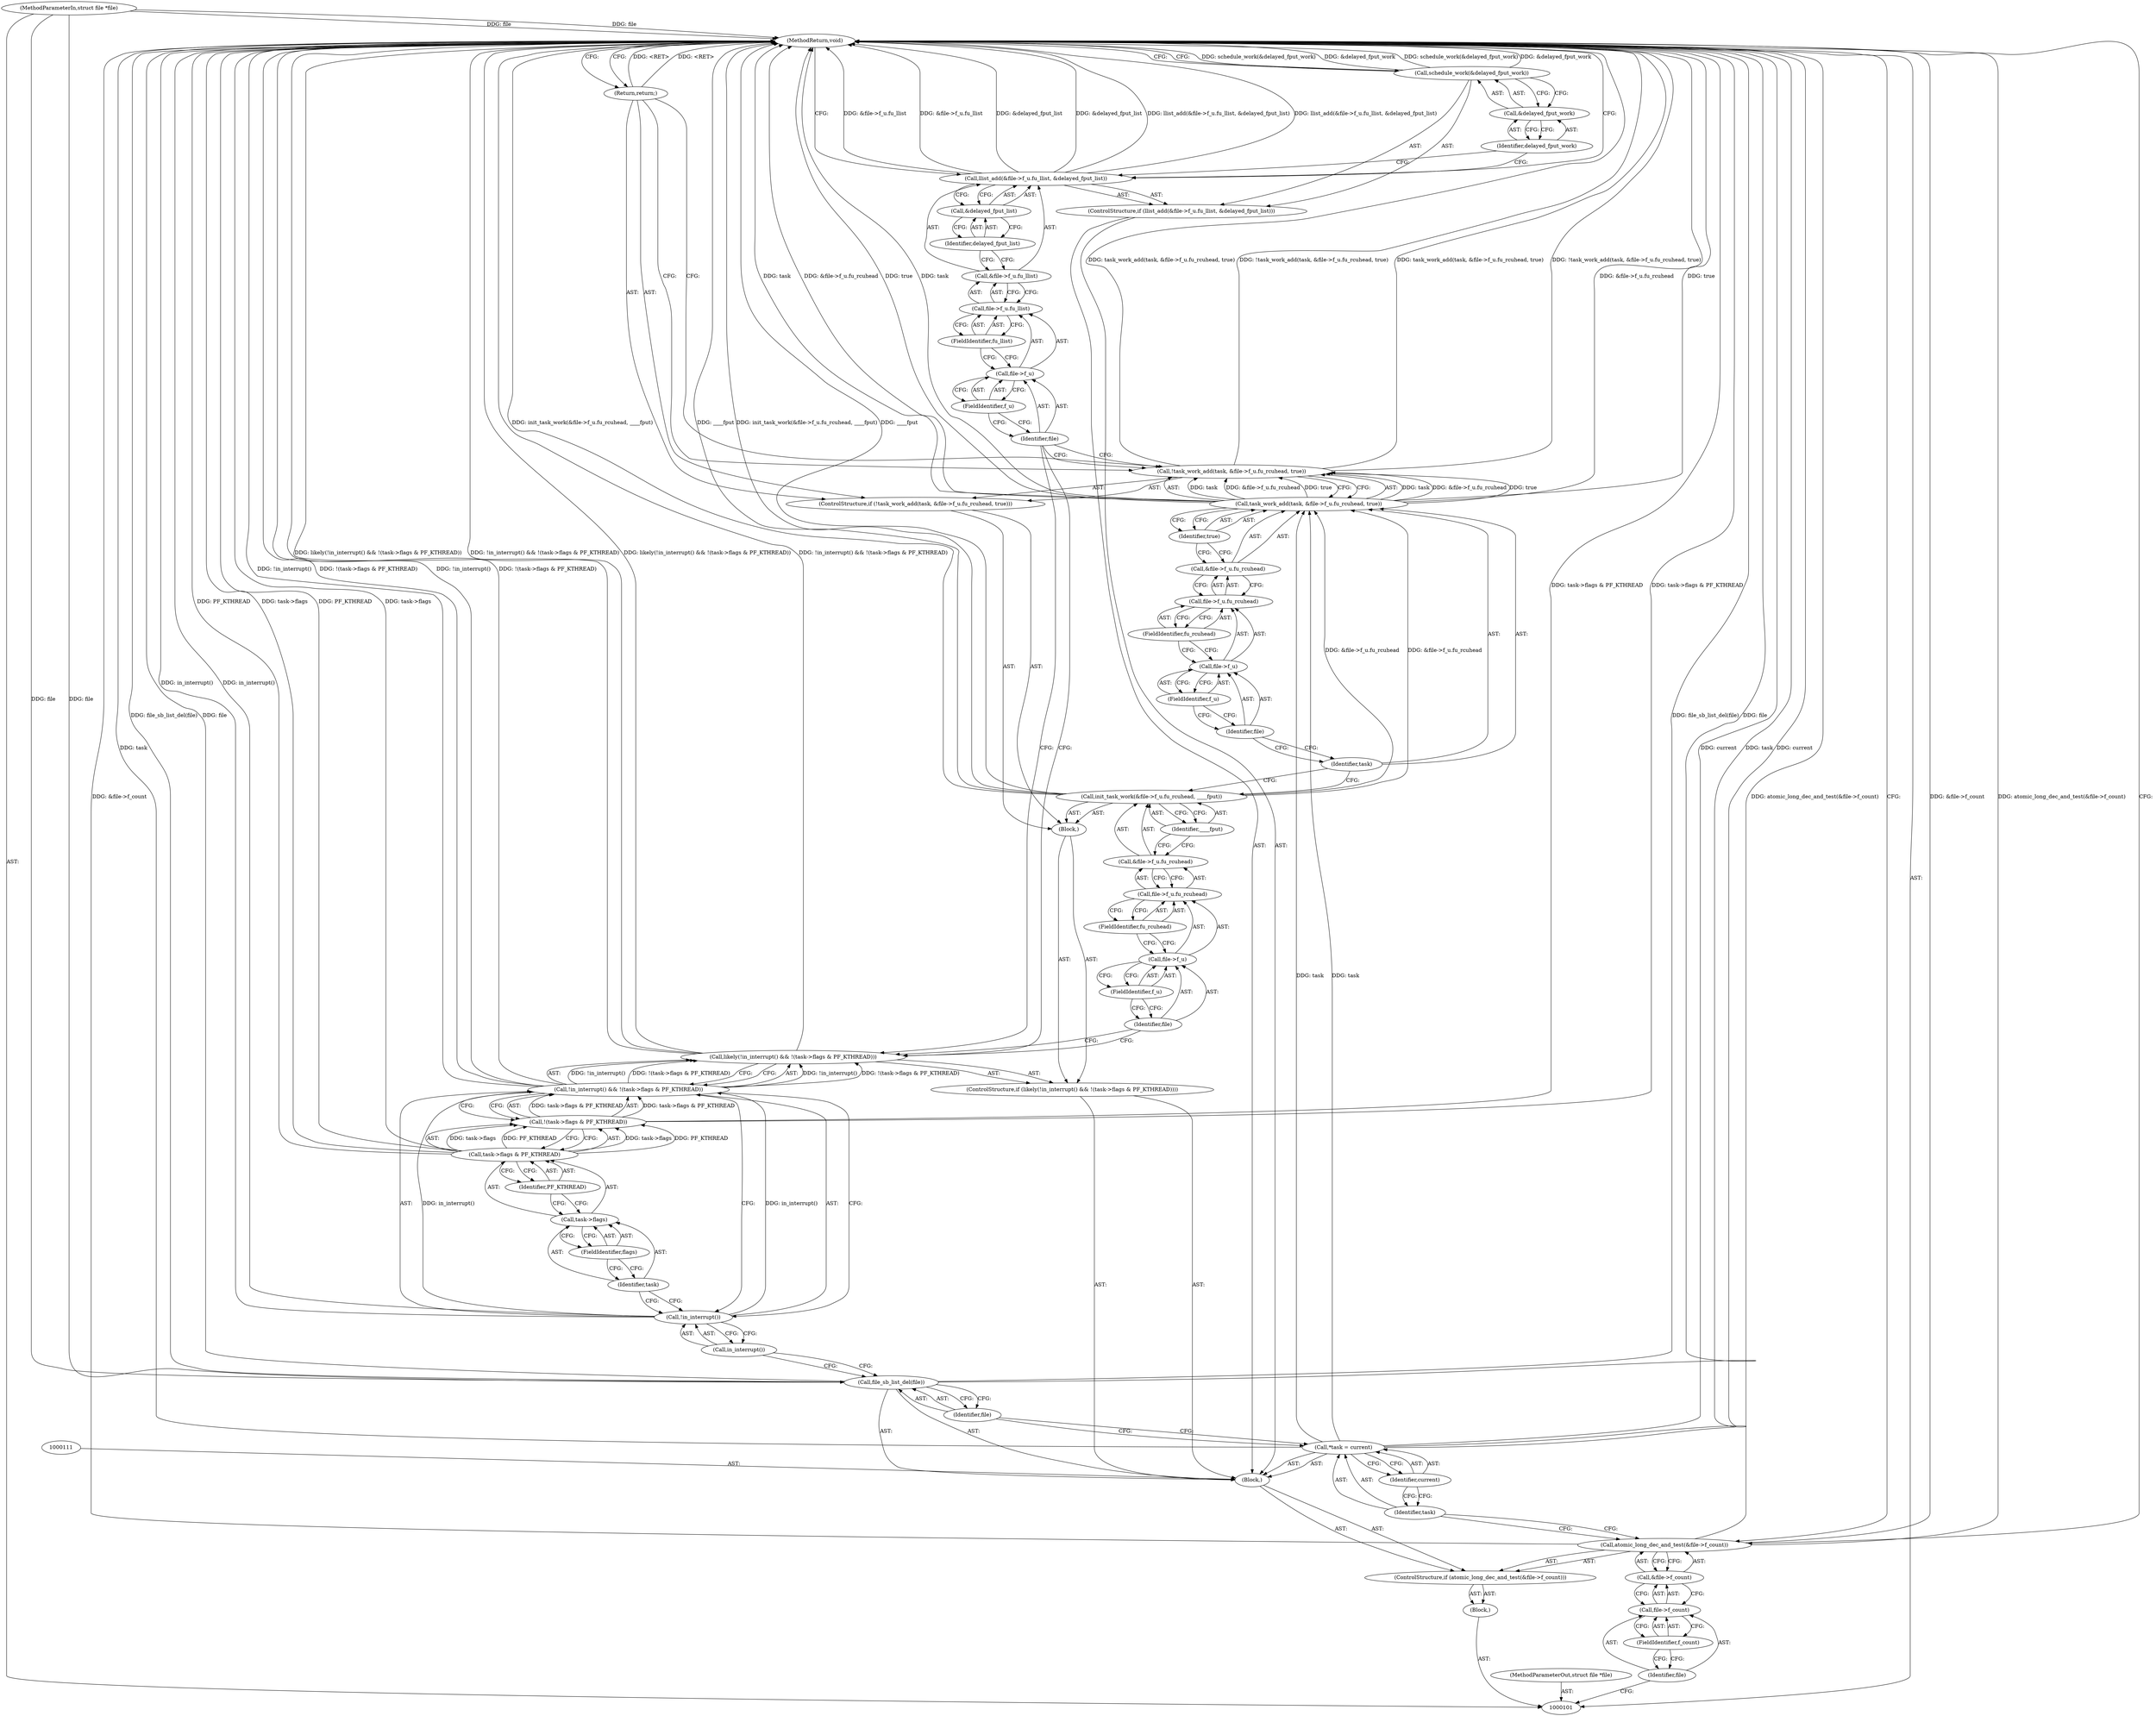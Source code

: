 digraph "1_linux_eee5cc2702929fd41cce28058dc6d6717f723f87_5" {
"1000162" [label="(MethodReturn,void)"];
"1000102" [label="(MethodParameterIn,struct file *file)"];
"1000236" [label="(MethodParameterOut,struct file *file)"];
"1000148" [label="(Return,return;)"];
"1000151" [label="(Call,&file->f_u.fu_llist)"];
"1000152" [label="(Call,file->f_u.fu_llist)"];
"1000153" [label="(Call,file->f_u)"];
"1000154" [label="(Identifier,file)"];
"1000149" [label="(ControlStructure,if (llist_add(&file->f_u.fu_llist, &delayed_fput_list)))"];
"1000155" [label="(FieldIdentifier,f_u)"];
"1000156" [label="(FieldIdentifier,fu_llist)"];
"1000157" [label="(Call,&delayed_fput_list)"];
"1000158" [label="(Identifier,delayed_fput_list)"];
"1000150" [label="(Call,llist_add(&file->f_u.fu_llist, &delayed_fput_list))"];
"1000160" [label="(Call,&delayed_fput_work)"];
"1000161" [label="(Identifier,delayed_fput_work)"];
"1000159" [label="(Call,schedule_work(&delayed_fput_work))"];
"1000103" [label="(Block,)"];
"1000104" [label="(ControlStructure,if (atomic_long_dec_and_test(&file->f_count)))"];
"1000106" [label="(Call,&file->f_count)"];
"1000107" [label="(Call,file->f_count)"];
"1000108" [label="(Identifier,file)"];
"1000109" [label="(FieldIdentifier,f_count)"];
"1000105" [label="(Call,atomic_long_dec_and_test(&file->f_count))"];
"1000112" [label="(Call,*task = current)"];
"1000113" [label="(Identifier,task)"];
"1000110" [label="(Block,)"];
"1000114" [label="(Identifier,current)"];
"1000116" [label="(Identifier,file)"];
"1000115" [label="(Call,file_sb_list_del(file))"];
"1000119" [label="(Call,!in_interrupt() && !(task->flags & PF_KTHREAD))"];
"1000120" [label="(Call,!in_interrupt())"];
"1000121" [label="(Call,in_interrupt())"];
"1000117" [label="(ControlStructure,if (likely(!in_interrupt() && !(task->flags & PF_KTHREAD))))"];
"1000122" [label="(Call,!(task->flags & PF_KTHREAD))"];
"1000123" [label="(Call,task->flags & PF_KTHREAD)"];
"1000124" [label="(Call,task->flags)"];
"1000125" [label="(Identifier,task)"];
"1000126" [label="(FieldIdentifier,flags)"];
"1000127" [label="(Identifier,PF_KTHREAD)"];
"1000128" [label="(Block,)"];
"1000118" [label="(Call,likely(!in_interrupt() && !(task->flags & PF_KTHREAD)))"];
"1000130" [label="(Call,&file->f_u.fu_rcuhead)"];
"1000131" [label="(Call,file->f_u.fu_rcuhead)"];
"1000132" [label="(Call,file->f_u)"];
"1000133" [label="(Identifier,file)"];
"1000134" [label="(FieldIdentifier,f_u)"];
"1000135" [label="(FieldIdentifier,fu_rcuhead)"];
"1000129" [label="(Call,init_task_work(&file->f_u.fu_rcuhead, ____fput))"];
"1000136" [label="(Identifier,____fput)"];
"1000140" [label="(Identifier,task)"];
"1000141" [label="(Call,&file->f_u.fu_rcuhead)"];
"1000142" [label="(Call,file->f_u.fu_rcuhead)"];
"1000143" [label="(Call,file->f_u)"];
"1000144" [label="(Identifier,file)"];
"1000145" [label="(FieldIdentifier,f_u)"];
"1000137" [label="(ControlStructure,if (!task_work_add(task, &file->f_u.fu_rcuhead, true)))"];
"1000146" [label="(FieldIdentifier,fu_rcuhead)"];
"1000147" [label="(Identifier,true)"];
"1000138" [label="(Call,!task_work_add(task, &file->f_u.fu_rcuhead, true))"];
"1000139" [label="(Call,task_work_add(task, &file->f_u.fu_rcuhead, true))"];
"1000162" -> "1000101"  [label="AST: "];
"1000162" -> "1000148"  [label="CFG: "];
"1000162" -> "1000159"  [label="CFG: "];
"1000162" -> "1000150"  [label="CFG: "];
"1000162" -> "1000105"  [label="CFG: "];
"1000159" -> "1000162"  [label="DDG: schedule_work(&delayed_fput_work)"];
"1000159" -> "1000162"  [label="DDG: &delayed_fput_work"];
"1000150" -> "1000162"  [label="DDG: &file->f_u.fu_llist"];
"1000150" -> "1000162"  [label="DDG: &delayed_fput_list"];
"1000150" -> "1000162"  [label="DDG: llist_add(&file->f_u.fu_llist, &delayed_fput_list)"];
"1000105" -> "1000162"  [label="DDG: atomic_long_dec_and_test(&file->f_count)"];
"1000105" -> "1000162"  [label="DDG: &file->f_count"];
"1000139" -> "1000162"  [label="DDG: task"];
"1000139" -> "1000162"  [label="DDG: &file->f_u.fu_rcuhead"];
"1000139" -> "1000162"  [label="DDG: true"];
"1000129" -> "1000162"  [label="DDG: init_task_work(&file->f_u.fu_rcuhead, ____fput)"];
"1000129" -> "1000162"  [label="DDG: ____fput"];
"1000123" -> "1000162"  [label="DDG: PF_KTHREAD"];
"1000123" -> "1000162"  [label="DDG: task->flags"];
"1000118" -> "1000162"  [label="DDG: likely(!in_interrupt() && !(task->flags & PF_KTHREAD))"];
"1000118" -> "1000162"  [label="DDG: !in_interrupt() && !(task->flags & PF_KTHREAD)"];
"1000138" -> "1000162"  [label="DDG: !task_work_add(task, &file->f_u.fu_rcuhead, true)"];
"1000138" -> "1000162"  [label="DDG: task_work_add(task, &file->f_u.fu_rcuhead, true)"];
"1000112" -> "1000162"  [label="DDG: current"];
"1000112" -> "1000162"  [label="DDG: task"];
"1000122" -> "1000162"  [label="DDG: task->flags & PF_KTHREAD"];
"1000115" -> "1000162"  [label="DDG: file_sb_list_del(file)"];
"1000115" -> "1000162"  [label="DDG: file"];
"1000120" -> "1000162"  [label="DDG: in_interrupt()"];
"1000102" -> "1000162"  [label="DDG: file"];
"1000119" -> "1000162"  [label="DDG: !in_interrupt()"];
"1000119" -> "1000162"  [label="DDG: !(task->flags & PF_KTHREAD)"];
"1000148" -> "1000162"  [label="DDG: <RET>"];
"1000102" -> "1000101"  [label="AST: "];
"1000102" -> "1000162"  [label="DDG: file"];
"1000102" -> "1000115"  [label="DDG: file"];
"1000236" -> "1000101"  [label="AST: "];
"1000148" -> "1000137"  [label="AST: "];
"1000148" -> "1000138"  [label="CFG: "];
"1000162" -> "1000148"  [label="CFG: "];
"1000148" -> "1000162"  [label="DDG: <RET>"];
"1000151" -> "1000150"  [label="AST: "];
"1000151" -> "1000152"  [label="CFG: "];
"1000152" -> "1000151"  [label="AST: "];
"1000158" -> "1000151"  [label="CFG: "];
"1000152" -> "1000151"  [label="AST: "];
"1000152" -> "1000156"  [label="CFG: "];
"1000153" -> "1000152"  [label="AST: "];
"1000156" -> "1000152"  [label="AST: "];
"1000151" -> "1000152"  [label="CFG: "];
"1000153" -> "1000152"  [label="AST: "];
"1000153" -> "1000155"  [label="CFG: "];
"1000154" -> "1000153"  [label="AST: "];
"1000155" -> "1000153"  [label="AST: "];
"1000156" -> "1000153"  [label="CFG: "];
"1000154" -> "1000153"  [label="AST: "];
"1000154" -> "1000138"  [label="CFG: "];
"1000154" -> "1000118"  [label="CFG: "];
"1000155" -> "1000154"  [label="CFG: "];
"1000149" -> "1000110"  [label="AST: "];
"1000150" -> "1000149"  [label="AST: "];
"1000159" -> "1000149"  [label="AST: "];
"1000155" -> "1000153"  [label="AST: "];
"1000155" -> "1000154"  [label="CFG: "];
"1000153" -> "1000155"  [label="CFG: "];
"1000156" -> "1000152"  [label="AST: "];
"1000156" -> "1000153"  [label="CFG: "];
"1000152" -> "1000156"  [label="CFG: "];
"1000157" -> "1000150"  [label="AST: "];
"1000157" -> "1000158"  [label="CFG: "];
"1000158" -> "1000157"  [label="AST: "];
"1000150" -> "1000157"  [label="CFG: "];
"1000158" -> "1000157"  [label="AST: "];
"1000158" -> "1000151"  [label="CFG: "];
"1000157" -> "1000158"  [label="CFG: "];
"1000150" -> "1000149"  [label="AST: "];
"1000150" -> "1000157"  [label="CFG: "];
"1000151" -> "1000150"  [label="AST: "];
"1000157" -> "1000150"  [label="AST: "];
"1000161" -> "1000150"  [label="CFG: "];
"1000162" -> "1000150"  [label="CFG: "];
"1000150" -> "1000162"  [label="DDG: &file->f_u.fu_llist"];
"1000150" -> "1000162"  [label="DDG: &delayed_fput_list"];
"1000150" -> "1000162"  [label="DDG: llist_add(&file->f_u.fu_llist, &delayed_fput_list)"];
"1000160" -> "1000159"  [label="AST: "];
"1000160" -> "1000161"  [label="CFG: "];
"1000161" -> "1000160"  [label="AST: "];
"1000159" -> "1000160"  [label="CFG: "];
"1000161" -> "1000160"  [label="AST: "];
"1000161" -> "1000150"  [label="CFG: "];
"1000160" -> "1000161"  [label="CFG: "];
"1000159" -> "1000149"  [label="AST: "];
"1000159" -> "1000160"  [label="CFG: "];
"1000160" -> "1000159"  [label="AST: "];
"1000162" -> "1000159"  [label="CFG: "];
"1000159" -> "1000162"  [label="DDG: schedule_work(&delayed_fput_work)"];
"1000159" -> "1000162"  [label="DDG: &delayed_fput_work"];
"1000103" -> "1000101"  [label="AST: "];
"1000104" -> "1000103"  [label="AST: "];
"1000104" -> "1000103"  [label="AST: "];
"1000105" -> "1000104"  [label="AST: "];
"1000110" -> "1000104"  [label="AST: "];
"1000106" -> "1000105"  [label="AST: "];
"1000106" -> "1000107"  [label="CFG: "];
"1000107" -> "1000106"  [label="AST: "];
"1000105" -> "1000106"  [label="CFG: "];
"1000107" -> "1000106"  [label="AST: "];
"1000107" -> "1000109"  [label="CFG: "];
"1000108" -> "1000107"  [label="AST: "];
"1000109" -> "1000107"  [label="AST: "];
"1000106" -> "1000107"  [label="CFG: "];
"1000108" -> "1000107"  [label="AST: "];
"1000108" -> "1000101"  [label="CFG: "];
"1000109" -> "1000108"  [label="CFG: "];
"1000109" -> "1000107"  [label="AST: "];
"1000109" -> "1000108"  [label="CFG: "];
"1000107" -> "1000109"  [label="CFG: "];
"1000105" -> "1000104"  [label="AST: "];
"1000105" -> "1000106"  [label="CFG: "];
"1000106" -> "1000105"  [label="AST: "];
"1000113" -> "1000105"  [label="CFG: "];
"1000162" -> "1000105"  [label="CFG: "];
"1000105" -> "1000162"  [label="DDG: atomic_long_dec_and_test(&file->f_count)"];
"1000105" -> "1000162"  [label="DDG: &file->f_count"];
"1000112" -> "1000110"  [label="AST: "];
"1000112" -> "1000114"  [label="CFG: "];
"1000113" -> "1000112"  [label="AST: "];
"1000114" -> "1000112"  [label="AST: "];
"1000116" -> "1000112"  [label="CFG: "];
"1000112" -> "1000162"  [label="DDG: current"];
"1000112" -> "1000162"  [label="DDG: task"];
"1000112" -> "1000139"  [label="DDG: task"];
"1000113" -> "1000112"  [label="AST: "];
"1000113" -> "1000105"  [label="CFG: "];
"1000114" -> "1000113"  [label="CFG: "];
"1000110" -> "1000104"  [label="AST: "];
"1000111" -> "1000110"  [label="AST: "];
"1000112" -> "1000110"  [label="AST: "];
"1000115" -> "1000110"  [label="AST: "];
"1000117" -> "1000110"  [label="AST: "];
"1000149" -> "1000110"  [label="AST: "];
"1000114" -> "1000112"  [label="AST: "];
"1000114" -> "1000113"  [label="CFG: "];
"1000112" -> "1000114"  [label="CFG: "];
"1000116" -> "1000115"  [label="AST: "];
"1000116" -> "1000112"  [label="CFG: "];
"1000115" -> "1000116"  [label="CFG: "];
"1000115" -> "1000110"  [label="AST: "];
"1000115" -> "1000116"  [label="CFG: "];
"1000116" -> "1000115"  [label="AST: "];
"1000121" -> "1000115"  [label="CFG: "];
"1000115" -> "1000162"  [label="DDG: file_sb_list_del(file)"];
"1000115" -> "1000162"  [label="DDG: file"];
"1000102" -> "1000115"  [label="DDG: file"];
"1000119" -> "1000118"  [label="AST: "];
"1000119" -> "1000120"  [label="CFG: "];
"1000119" -> "1000122"  [label="CFG: "];
"1000120" -> "1000119"  [label="AST: "];
"1000122" -> "1000119"  [label="AST: "];
"1000118" -> "1000119"  [label="CFG: "];
"1000119" -> "1000162"  [label="DDG: !in_interrupt()"];
"1000119" -> "1000162"  [label="DDG: !(task->flags & PF_KTHREAD)"];
"1000119" -> "1000118"  [label="DDG: !in_interrupt()"];
"1000119" -> "1000118"  [label="DDG: !(task->flags & PF_KTHREAD)"];
"1000120" -> "1000119"  [label="DDG: in_interrupt()"];
"1000122" -> "1000119"  [label="DDG: task->flags & PF_KTHREAD"];
"1000120" -> "1000119"  [label="AST: "];
"1000120" -> "1000121"  [label="CFG: "];
"1000121" -> "1000120"  [label="AST: "];
"1000125" -> "1000120"  [label="CFG: "];
"1000119" -> "1000120"  [label="CFG: "];
"1000120" -> "1000162"  [label="DDG: in_interrupt()"];
"1000120" -> "1000119"  [label="DDG: in_interrupt()"];
"1000121" -> "1000120"  [label="AST: "];
"1000121" -> "1000115"  [label="CFG: "];
"1000120" -> "1000121"  [label="CFG: "];
"1000117" -> "1000110"  [label="AST: "];
"1000118" -> "1000117"  [label="AST: "];
"1000128" -> "1000117"  [label="AST: "];
"1000122" -> "1000119"  [label="AST: "];
"1000122" -> "1000123"  [label="CFG: "];
"1000123" -> "1000122"  [label="AST: "];
"1000119" -> "1000122"  [label="CFG: "];
"1000122" -> "1000162"  [label="DDG: task->flags & PF_KTHREAD"];
"1000122" -> "1000119"  [label="DDG: task->flags & PF_KTHREAD"];
"1000123" -> "1000122"  [label="DDG: task->flags"];
"1000123" -> "1000122"  [label="DDG: PF_KTHREAD"];
"1000123" -> "1000122"  [label="AST: "];
"1000123" -> "1000127"  [label="CFG: "];
"1000124" -> "1000123"  [label="AST: "];
"1000127" -> "1000123"  [label="AST: "];
"1000122" -> "1000123"  [label="CFG: "];
"1000123" -> "1000162"  [label="DDG: PF_KTHREAD"];
"1000123" -> "1000162"  [label="DDG: task->flags"];
"1000123" -> "1000122"  [label="DDG: task->flags"];
"1000123" -> "1000122"  [label="DDG: PF_KTHREAD"];
"1000124" -> "1000123"  [label="AST: "];
"1000124" -> "1000126"  [label="CFG: "];
"1000125" -> "1000124"  [label="AST: "];
"1000126" -> "1000124"  [label="AST: "];
"1000127" -> "1000124"  [label="CFG: "];
"1000125" -> "1000124"  [label="AST: "];
"1000125" -> "1000120"  [label="CFG: "];
"1000126" -> "1000125"  [label="CFG: "];
"1000126" -> "1000124"  [label="AST: "];
"1000126" -> "1000125"  [label="CFG: "];
"1000124" -> "1000126"  [label="CFG: "];
"1000127" -> "1000123"  [label="AST: "];
"1000127" -> "1000124"  [label="CFG: "];
"1000123" -> "1000127"  [label="CFG: "];
"1000128" -> "1000117"  [label="AST: "];
"1000129" -> "1000128"  [label="AST: "];
"1000137" -> "1000128"  [label="AST: "];
"1000118" -> "1000117"  [label="AST: "];
"1000118" -> "1000119"  [label="CFG: "];
"1000119" -> "1000118"  [label="AST: "];
"1000133" -> "1000118"  [label="CFG: "];
"1000154" -> "1000118"  [label="CFG: "];
"1000118" -> "1000162"  [label="DDG: likely(!in_interrupt() && !(task->flags & PF_KTHREAD))"];
"1000118" -> "1000162"  [label="DDG: !in_interrupt() && !(task->flags & PF_KTHREAD)"];
"1000119" -> "1000118"  [label="DDG: !in_interrupt()"];
"1000119" -> "1000118"  [label="DDG: !(task->flags & PF_KTHREAD)"];
"1000130" -> "1000129"  [label="AST: "];
"1000130" -> "1000131"  [label="CFG: "];
"1000131" -> "1000130"  [label="AST: "];
"1000136" -> "1000130"  [label="CFG: "];
"1000131" -> "1000130"  [label="AST: "];
"1000131" -> "1000135"  [label="CFG: "];
"1000132" -> "1000131"  [label="AST: "];
"1000135" -> "1000131"  [label="AST: "];
"1000130" -> "1000131"  [label="CFG: "];
"1000132" -> "1000131"  [label="AST: "];
"1000132" -> "1000134"  [label="CFG: "];
"1000133" -> "1000132"  [label="AST: "];
"1000134" -> "1000132"  [label="AST: "];
"1000135" -> "1000132"  [label="CFG: "];
"1000133" -> "1000132"  [label="AST: "];
"1000133" -> "1000118"  [label="CFG: "];
"1000134" -> "1000133"  [label="CFG: "];
"1000134" -> "1000132"  [label="AST: "];
"1000134" -> "1000133"  [label="CFG: "];
"1000132" -> "1000134"  [label="CFG: "];
"1000135" -> "1000131"  [label="AST: "];
"1000135" -> "1000132"  [label="CFG: "];
"1000131" -> "1000135"  [label="CFG: "];
"1000129" -> "1000128"  [label="AST: "];
"1000129" -> "1000136"  [label="CFG: "];
"1000130" -> "1000129"  [label="AST: "];
"1000136" -> "1000129"  [label="AST: "];
"1000140" -> "1000129"  [label="CFG: "];
"1000129" -> "1000162"  [label="DDG: init_task_work(&file->f_u.fu_rcuhead, ____fput)"];
"1000129" -> "1000162"  [label="DDG: ____fput"];
"1000129" -> "1000139"  [label="DDG: &file->f_u.fu_rcuhead"];
"1000136" -> "1000129"  [label="AST: "];
"1000136" -> "1000130"  [label="CFG: "];
"1000129" -> "1000136"  [label="CFG: "];
"1000140" -> "1000139"  [label="AST: "];
"1000140" -> "1000129"  [label="CFG: "];
"1000144" -> "1000140"  [label="CFG: "];
"1000141" -> "1000139"  [label="AST: "];
"1000141" -> "1000142"  [label="CFG: "];
"1000142" -> "1000141"  [label="AST: "];
"1000147" -> "1000141"  [label="CFG: "];
"1000142" -> "1000141"  [label="AST: "];
"1000142" -> "1000146"  [label="CFG: "];
"1000143" -> "1000142"  [label="AST: "];
"1000146" -> "1000142"  [label="AST: "];
"1000141" -> "1000142"  [label="CFG: "];
"1000143" -> "1000142"  [label="AST: "];
"1000143" -> "1000145"  [label="CFG: "];
"1000144" -> "1000143"  [label="AST: "];
"1000145" -> "1000143"  [label="AST: "];
"1000146" -> "1000143"  [label="CFG: "];
"1000144" -> "1000143"  [label="AST: "];
"1000144" -> "1000140"  [label="CFG: "];
"1000145" -> "1000144"  [label="CFG: "];
"1000145" -> "1000143"  [label="AST: "];
"1000145" -> "1000144"  [label="CFG: "];
"1000143" -> "1000145"  [label="CFG: "];
"1000137" -> "1000128"  [label="AST: "];
"1000138" -> "1000137"  [label="AST: "];
"1000148" -> "1000137"  [label="AST: "];
"1000146" -> "1000142"  [label="AST: "];
"1000146" -> "1000143"  [label="CFG: "];
"1000142" -> "1000146"  [label="CFG: "];
"1000147" -> "1000139"  [label="AST: "];
"1000147" -> "1000141"  [label="CFG: "];
"1000139" -> "1000147"  [label="CFG: "];
"1000138" -> "1000137"  [label="AST: "];
"1000138" -> "1000139"  [label="CFG: "];
"1000139" -> "1000138"  [label="AST: "];
"1000148" -> "1000138"  [label="CFG: "];
"1000154" -> "1000138"  [label="CFG: "];
"1000138" -> "1000162"  [label="DDG: !task_work_add(task, &file->f_u.fu_rcuhead, true)"];
"1000138" -> "1000162"  [label="DDG: task_work_add(task, &file->f_u.fu_rcuhead, true)"];
"1000139" -> "1000138"  [label="DDG: task"];
"1000139" -> "1000138"  [label="DDG: &file->f_u.fu_rcuhead"];
"1000139" -> "1000138"  [label="DDG: true"];
"1000139" -> "1000138"  [label="AST: "];
"1000139" -> "1000147"  [label="CFG: "];
"1000140" -> "1000139"  [label="AST: "];
"1000141" -> "1000139"  [label="AST: "];
"1000147" -> "1000139"  [label="AST: "];
"1000138" -> "1000139"  [label="CFG: "];
"1000139" -> "1000162"  [label="DDG: task"];
"1000139" -> "1000162"  [label="DDG: &file->f_u.fu_rcuhead"];
"1000139" -> "1000162"  [label="DDG: true"];
"1000139" -> "1000138"  [label="DDG: task"];
"1000139" -> "1000138"  [label="DDG: &file->f_u.fu_rcuhead"];
"1000139" -> "1000138"  [label="DDG: true"];
"1000112" -> "1000139"  [label="DDG: task"];
"1000129" -> "1000139"  [label="DDG: &file->f_u.fu_rcuhead"];
}

